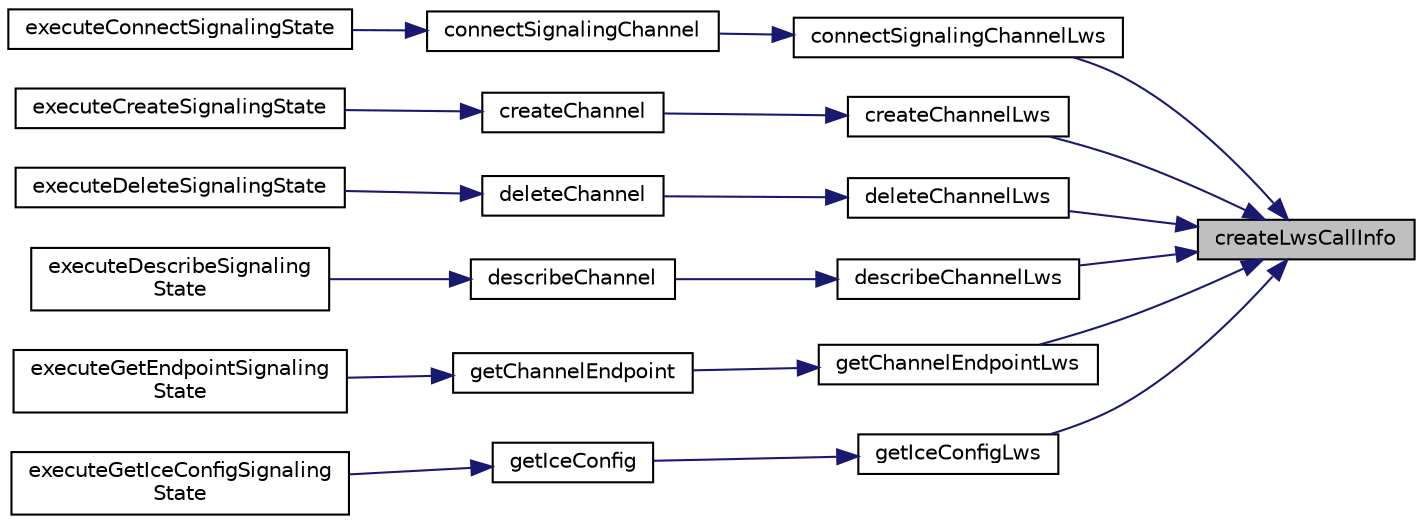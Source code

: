 digraph "createLwsCallInfo"
{
 // LATEX_PDF_SIZE
  edge [fontname="Helvetica",fontsize="10",labelfontname="Helvetica",labelfontsize="10"];
  node [fontname="Helvetica",fontsize="10",shape=record];
  rankdir="RL";
  Node1 [label="createLwsCallInfo",height=0.2,width=0.4,color="black", fillcolor="grey75", style="filled", fontcolor="black",tooltip=" "];
  Node1 -> Node2 [dir="back",color="midnightblue",fontsize="10",style="solid",fontname="Helvetica"];
  Node2 [label="connectSignalingChannelLws",height=0.2,width=0.4,color="black", fillcolor="white", style="filled",URL="$LwsApiCalls_8h.html#a2ac258834937856ede462e972c15869f",tooltip=" "];
  Node2 -> Node3 [dir="back",color="midnightblue",fontsize="10",style="solid",fontname="Helvetica"];
  Node3 [label="connectSignalingChannel",height=0.2,width=0.4,color="black", fillcolor="white", style="filled",URL="$Signaling_8h.html#a7bbc824772aa5da9ae0f0d32072624a5",tooltip=" "];
  Node3 -> Node4 [dir="back",color="midnightblue",fontsize="10",style="solid",fontname="Helvetica"];
  Node4 [label="executeConnectSignalingState",height=0.2,width=0.4,color="black", fillcolor="white", style="filled",URL="$StateMachine_8h.html#ad61b483e90502a439e3c52e6bdf1b760",tooltip=" "];
  Node1 -> Node5 [dir="back",color="midnightblue",fontsize="10",style="solid",fontname="Helvetica"];
  Node5 [label="createChannelLws",height=0.2,width=0.4,color="black", fillcolor="white", style="filled",URL="$LwsApiCalls_8h.html#a54893a1b3159194b87bffce1dc81f667",tooltip=" "];
  Node5 -> Node6 [dir="back",color="midnightblue",fontsize="10",style="solid",fontname="Helvetica"];
  Node6 [label="createChannel",height=0.2,width=0.4,color="black", fillcolor="white", style="filled",URL="$Signaling_8h.html#a6015410f4f76b055dd29dea57197f98d",tooltip=" "];
  Node6 -> Node7 [dir="back",color="midnightblue",fontsize="10",style="solid",fontname="Helvetica"];
  Node7 [label="executeCreateSignalingState",height=0.2,width=0.4,color="black", fillcolor="white", style="filled",URL="$StateMachine_8h.html#a875746ad5aa6b08d513e515d408c6714",tooltip=" "];
  Node1 -> Node8 [dir="back",color="midnightblue",fontsize="10",style="solid",fontname="Helvetica"];
  Node8 [label="deleteChannelLws",height=0.2,width=0.4,color="black", fillcolor="white", style="filled",URL="$LwsApiCalls_8h.html#a3389cab55ec0140e12d28d5174823525",tooltip=" "];
  Node8 -> Node9 [dir="back",color="midnightblue",fontsize="10",style="solid",fontname="Helvetica"];
  Node9 [label="deleteChannel",height=0.2,width=0.4,color="black", fillcolor="white", style="filled",URL="$Signaling_8h.html#a8e737f9e23a9d0be4a2280e6114bd6fc",tooltip=" "];
  Node9 -> Node10 [dir="back",color="midnightblue",fontsize="10",style="solid",fontname="Helvetica"];
  Node10 [label="executeDeleteSignalingState",height=0.2,width=0.4,color="black", fillcolor="white", style="filled",URL="$StateMachine_8h.html#aa9f061233a9fdff2c0f1180ac06a1e8b",tooltip=" "];
  Node1 -> Node11 [dir="back",color="midnightblue",fontsize="10",style="solid",fontname="Helvetica"];
  Node11 [label="describeChannelLws",height=0.2,width=0.4,color="black", fillcolor="white", style="filled",URL="$LwsApiCalls_8h.html#a43ec97f014828e5f79d1cae0587f69f6",tooltip=" "];
  Node11 -> Node12 [dir="back",color="midnightblue",fontsize="10",style="solid",fontname="Helvetica"];
  Node12 [label="describeChannel",height=0.2,width=0.4,color="black", fillcolor="white", style="filled",URL="$Signaling_8h.html#a5c9505459dce404c6fd56594ed4955af",tooltip=" "];
  Node12 -> Node13 [dir="back",color="midnightblue",fontsize="10",style="solid",fontname="Helvetica"];
  Node13 [label="executeDescribeSignaling\lState",height=0.2,width=0.4,color="black", fillcolor="white", style="filled",URL="$StateMachine_8h.html#aa3955d8438eb40773c390af393d62804",tooltip=" "];
  Node1 -> Node14 [dir="back",color="midnightblue",fontsize="10",style="solid",fontname="Helvetica"];
  Node14 [label="getChannelEndpointLws",height=0.2,width=0.4,color="black", fillcolor="white", style="filled",URL="$LwsApiCalls_8h.html#ad635a63676045871ee8a4c465322177b",tooltip=" "];
  Node14 -> Node15 [dir="back",color="midnightblue",fontsize="10",style="solid",fontname="Helvetica"];
  Node15 [label="getChannelEndpoint",height=0.2,width=0.4,color="black", fillcolor="white", style="filled",URL="$Signaling_8h.html#aeea4baac0cb6a69458d279ca14b7703f",tooltip=" "];
  Node15 -> Node16 [dir="back",color="midnightblue",fontsize="10",style="solid",fontname="Helvetica"];
  Node16 [label="executeGetEndpointSignaling\lState",height=0.2,width=0.4,color="black", fillcolor="white", style="filled",URL="$StateMachine_8h.html#a1596133c7ff3e462b7f813a775f4de0e",tooltip=" "];
  Node1 -> Node17 [dir="back",color="midnightblue",fontsize="10",style="solid",fontname="Helvetica"];
  Node17 [label="getIceConfigLws",height=0.2,width=0.4,color="black", fillcolor="white", style="filled",URL="$LwsApiCalls_8h.html#a16c0379ca9a49b7c11c2a15fe5138b0d",tooltip=" "];
  Node17 -> Node18 [dir="back",color="midnightblue",fontsize="10",style="solid",fontname="Helvetica"];
  Node18 [label="getIceConfig",height=0.2,width=0.4,color="black", fillcolor="white", style="filled",URL="$Signaling_8h.html#a25382756fb65415fa80250a38b377f21",tooltip=" "];
  Node18 -> Node19 [dir="back",color="midnightblue",fontsize="10",style="solid",fontname="Helvetica"];
  Node19 [label="executeGetIceConfigSignaling\lState",height=0.2,width=0.4,color="black", fillcolor="white", style="filled",URL="$StateMachine_8h.html#a4912a88bfde8b1b02b9885937534b083",tooltip=" "];
}
